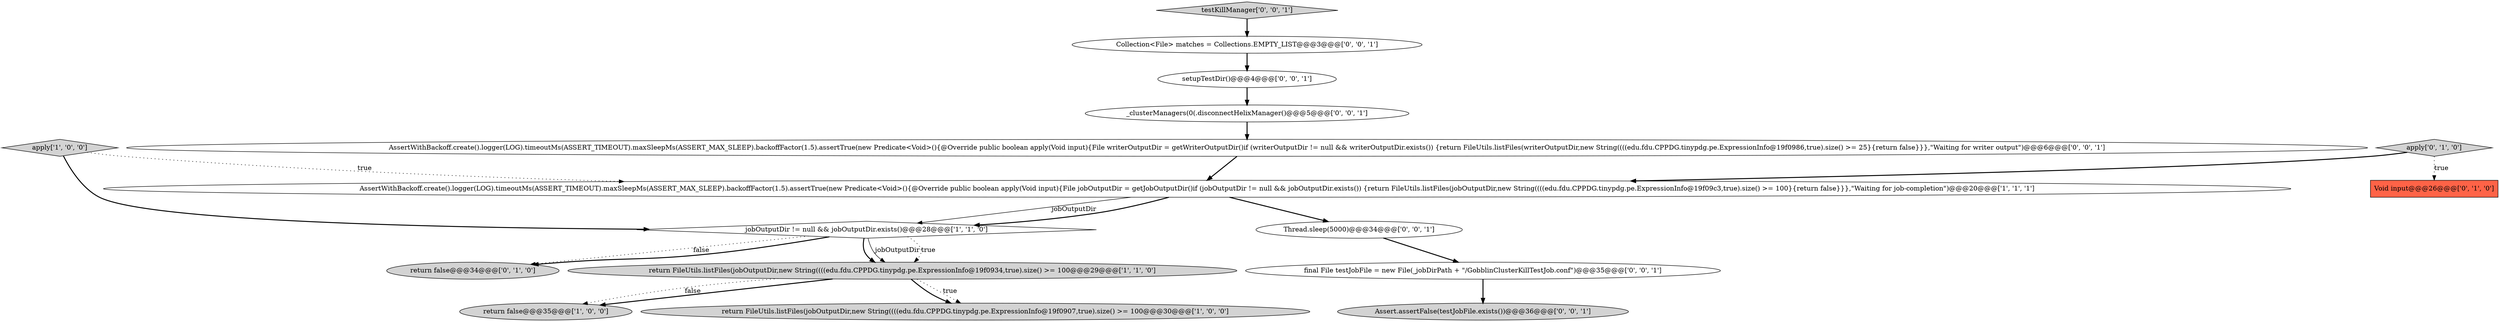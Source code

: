 digraph {
16 [style = filled, label = "Thread.sleep(5000)@@@34@@@['0', '0', '1']", fillcolor = white, shape = ellipse image = "AAA0AAABBB3BBB"];
4 [style = filled, label = "return false@@@35@@@['1', '0', '0']", fillcolor = lightgray, shape = ellipse image = "AAA0AAABBB1BBB"];
8 [style = filled, label = "apply['0', '1', '0']", fillcolor = lightgray, shape = diamond image = "AAA0AAABBB2BBB"];
11 [style = filled, label = "Assert.assertFalse(testJobFile.exists())@@@36@@@['0', '0', '1']", fillcolor = lightgray, shape = ellipse image = "AAA0AAABBB3BBB"];
1 [style = filled, label = "return FileUtils.listFiles(jobOutputDir,new String((((edu.fdu.CPPDG.tinypdg.pe.ExpressionInfo@19f0907,true).size() >= 100@@@30@@@['1', '0', '0']", fillcolor = lightgray, shape = ellipse image = "AAA0AAABBB1BBB"];
6 [style = filled, label = "Void input@@@26@@@['0', '1', '0']", fillcolor = tomato, shape = box image = "AAA0AAABBB2BBB"];
14 [style = filled, label = "_clusterManagers(0(.disconnectHelixManager()@@@5@@@['0', '0', '1']", fillcolor = white, shape = ellipse image = "AAA0AAABBB3BBB"];
3 [style = filled, label = "apply['1', '0', '0']", fillcolor = lightgray, shape = diamond image = "AAA0AAABBB1BBB"];
7 [style = filled, label = "return false@@@34@@@['0', '1', '0']", fillcolor = lightgray, shape = ellipse image = "AAA0AAABBB2BBB"];
2 [style = filled, label = "return FileUtils.listFiles(jobOutputDir,new String((((edu.fdu.CPPDG.tinypdg.pe.ExpressionInfo@19f0934,true).size() >= 100@@@29@@@['1', '1', '0']", fillcolor = lightgray, shape = ellipse image = "AAA0AAABBB1BBB"];
15 [style = filled, label = "setupTestDir()@@@4@@@['0', '0', '1']", fillcolor = white, shape = ellipse image = "AAA0AAABBB3BBB"];
9 [style = filled, label = "Collection<File> matches = Collections.EMPTY_LIST@@@3@@@['0', '0', '1']", fillcolor = white, shape = ellipse image = "AAA0AAABBB3BBB"];
10 [style = filled, label = "testKillManager['0', '0', '1']", fillcolor = lightgray, shape = diamond image = "AAA0AAABBB3BBB"];
0 [style = filled, label = "AssertWithBackoff.create().logger(LOG).timeoutMs(ASSERT_TIMEOUT).maxSleepMs(ASSERT_MAX_SLEEP).backoffFactor(1.5).assertTrue(new Predicate<Void>(){@Override public boolean apply(Void input){File jobOutputDir = getJobOutputDir()if (jobOutputDir != null && jobOutputDir.exists()) {return FileUtils.listFiles(jobOutputDir,new String((((edu.fdu.CPPDG.tinypdg.pe.ExpressionInfo@19f09c3,true).size() >= 100}{return false}}},\"Waiting for job-completion\")@@@20@@@['1', '1', '1']", fillcolor = white, shape = ellipse image = "AAA0AAABBB1BBB"];
12 [style = filled, label = "AssertWithBackoff.create().logger(LOG).timeoutMs(ASSERT_TIMEOUT).maxSleepMs(ASSERT_MAX_SLEEP).backoffFactor(1.5).assertTrue(new Predicate<Void>(){@Override public boolean apply(Void input){File writerOutputDir = getWriterOutputDir()if (writerOutputDir != null && writerOutputDir.exists()) {return FileUtils.listFiles(writerOutputDir,new String((((edu.fdu.CPPDG.tinypdg.pe.ExpressionInfo@19f0986,true).size() >= 25}{return false}}},\"Waiting for writer output\")@@@6@@@['0', '0', '1']", fillcolor = white, shape = ellipse image = "AAA0AAABBB3BBB"];
13 [style = filled, label = "final File testJobFile = new File(_jobDirPath + \"/GobblinClusterKillTestJob.conf\")@@@35@@@['0', '0', '1']", fillcolor = white, shape = ellipse image = "AAA0AAABBB3BBB"];
5 [style = filled, label = "jobOutputDir != null && jobOutputDir.exists()@@@28@@@['1', '1', '0']", fillcolor = white, shape = diamond image = "AAA0AAABBB1BBB"];
5->2 [style = bold, label=""];
12->0 [style = bold, label=""];
2->4 [style = bold, label=""];
8->0 [style = bold, label=""];
10->9 [style = bold, label=""];
8->6 [style = dotted, label="true"];
9->15 [style = bold, label=""];
14->12 [style = bold, label=""];
16->13 [style = bold, label=""];
3->5 [style = bold, label=""];
5->2 [style = solid, label="jobOutputDir"];
3->0 [style = dotted, label="true"];
5->7 [style = dotted, label="false"];
2->1 [style = dotted, label="true"];
13->11 [style = bold, label=""];
0->5 [style = solid, label="jobOutputDir"];
15->14 [style = bold, label=""];
2->4 [style = dotted, label="false"];
2->1 [style = bold, label=""];
0->5 [style = bold, label=""];
5->2 [style = dotted, label="true"];
5->7 [style = bold, label=""];
0->16 [style = bold, label=""];
}
